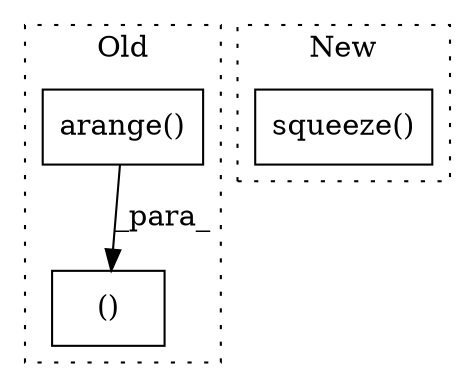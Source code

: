 digraph G {
subgraph cluster0 {
1 [label="arange()" a="75" s="7930,7953" l="13,1" shape="box"];
3 [label="()" a="54" s="7963" l="12" shape="box"];
label = "Old";
style="dotted";
}
subgraph cluster1 {
2 [label="squeeze()" a="75" s="8335" l="12" shape="box"];
label = "New";
style="dotted";
}
1 -> 3 [label="_para_"];
}